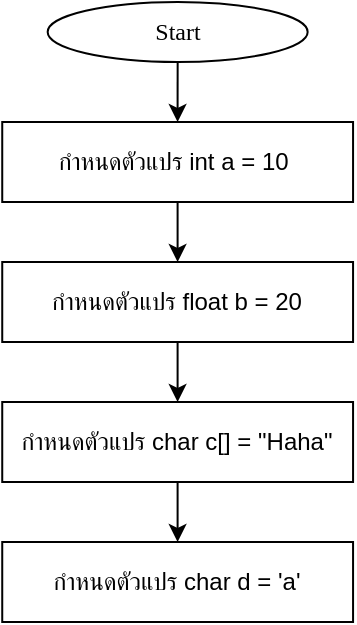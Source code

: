 <mxfile version="24.8.9">
  <diagram name="Page-1" id="uEjzUdjWAyRHxHS-D4l6">
    <mxGraphModel dx="1445" dy="323" grid="1" gridSize="10" guides="1" tooltips="1" connect="1" arrows="1" fold="1" page="1" pageScale="1" pageWidth="850" pageHeight="1100" math="0" shadow="0">
      <root>
        <mxCell id="0" />
        <mxCell id="1" parent="0" />
        <mxCell id="9h7gsQoLeVkNBklhNs0W-4" value="" style="edgeStyle=orthogonalEdgeStyle;rounded=0;orthogonalLoop=1;jettySize=auto;html=1;" edge="1" parent="1" source="9h7gsQoLeVkNBklhNs0W-1" target="9h7gsQoLeVkNBklhNs0W-2">
          <mxGeometry relative="1" as="geometry" />
        </mxCell>
        <mxCell id="9h7gsQoLeVkNBklhNs0W-1" value="&lt;font data-font-src=&quot;https://fonts.googleapis.com/css?family=Sarabun&quot; face=&quot;Sarabun&quot;&gt;Start&lt;/font&gt;" style="ellipse;whiteSpace=wrap;html=1;" vertex="1" parent="1">
          <mxGeometry x="-509.17" y="20" width="130" height="30" as="geometry" />
        </mxCell>
        <mxCell id="9h7gsQoLeVkNBklhNs0W-9" value="" style="edgeStyle=orthogonalEdgeStyle;rounded=0;orthogonalLoop=1;jettySize=auto;html=1;" edge="1" parent="1" source="9h7gsQoLeVkNBklhNs0W-2" target="9h7gsQoLeVkNBklhNs0W-8">
          <mxGeometry relative="1" as="geometry" />
        </mxCell>
        <mxCell id="9h7gsQoLeVkNBklhNs0W-2" value="กำหนดตัวแปร&amp;nbsp;int a = 10&amp;nbsp;" style="rounded=0;whiteSpace=wrap;html=1;" vertex="1" parent="1">
          <mxGeometry x="-531.88" y="80" width="175.41" height="40" as="geometry" />
        </mxCell>
        <mxCell id="9h7gsQoLeVkNBklhNs0W-11" value="" style="edgeStyle=orthogonalEdgeStyle;rounded=0;orthogonalLoop=1;jettySize=auto;html=1;" edge="1" parent="1" source="9h7gsQoLeVkNBklhNs0W-8" target="9h7gsQoLeVkNBklhNs0W-10">
          <mxGeometry relative="1" as="geometry" />
        </mxCell>
        <mxCell id="9h7gsQoLeVkNBklhNs0W-8" value="กำหนดตัวแปร&amp;nbsp;float b = 20" style="rounded=0;whiteSpace=wrap;html=1;" vertex="1" parent="1">
          <mxGeometry x="-531.88" y="150" width="175.41" height="40" as="geometry" />
        </mxCell>
        <mxCell id="9h7gsQoLeVkNBklhNs0W-13" value="" style="edgeStyle=orthogonalEdgeStyle;rounded=0;orthogonalLoop=1;jettySize=auto;html=1;" edge="1" parent="1" source="9h7gsQoLeVkNBklhNs0W-10" target="9h7gsQoLeVkNBklhNs0W-12">
          <mxGeometry relative="1" as="geometry" />
        </mxCell>
        <mxCell id="9h7gsQoLeVkNBklhNs0W-10" value="กำหนดตัวแปร&amp;nbsp;char c[] = &quot;Haha&quot;" style="rounded=0;whiteSpace=wrap;html=1;" vertex="1" parent="1">
          <mxGeometry x="-531.88" y="220" width="175.41" height="40" as="geometry" />
        </mxCell>
        <mxCell id="9h7gsQoLeVkNBklhNs0W-12" value="กำหนดตัวแปร&amp;nbsp;char d = &#39;a&#39;" style="rounded=0;whiteSpace=wrap;html=1;" vertex="1" parent="1">
          <mxGeometry x="-531.88" y="290" width="175.41" height="40" as="geometry" />
        </mxCell>
      </root>
    </mxGraphModel>
  </diagram>
</mxfile>
